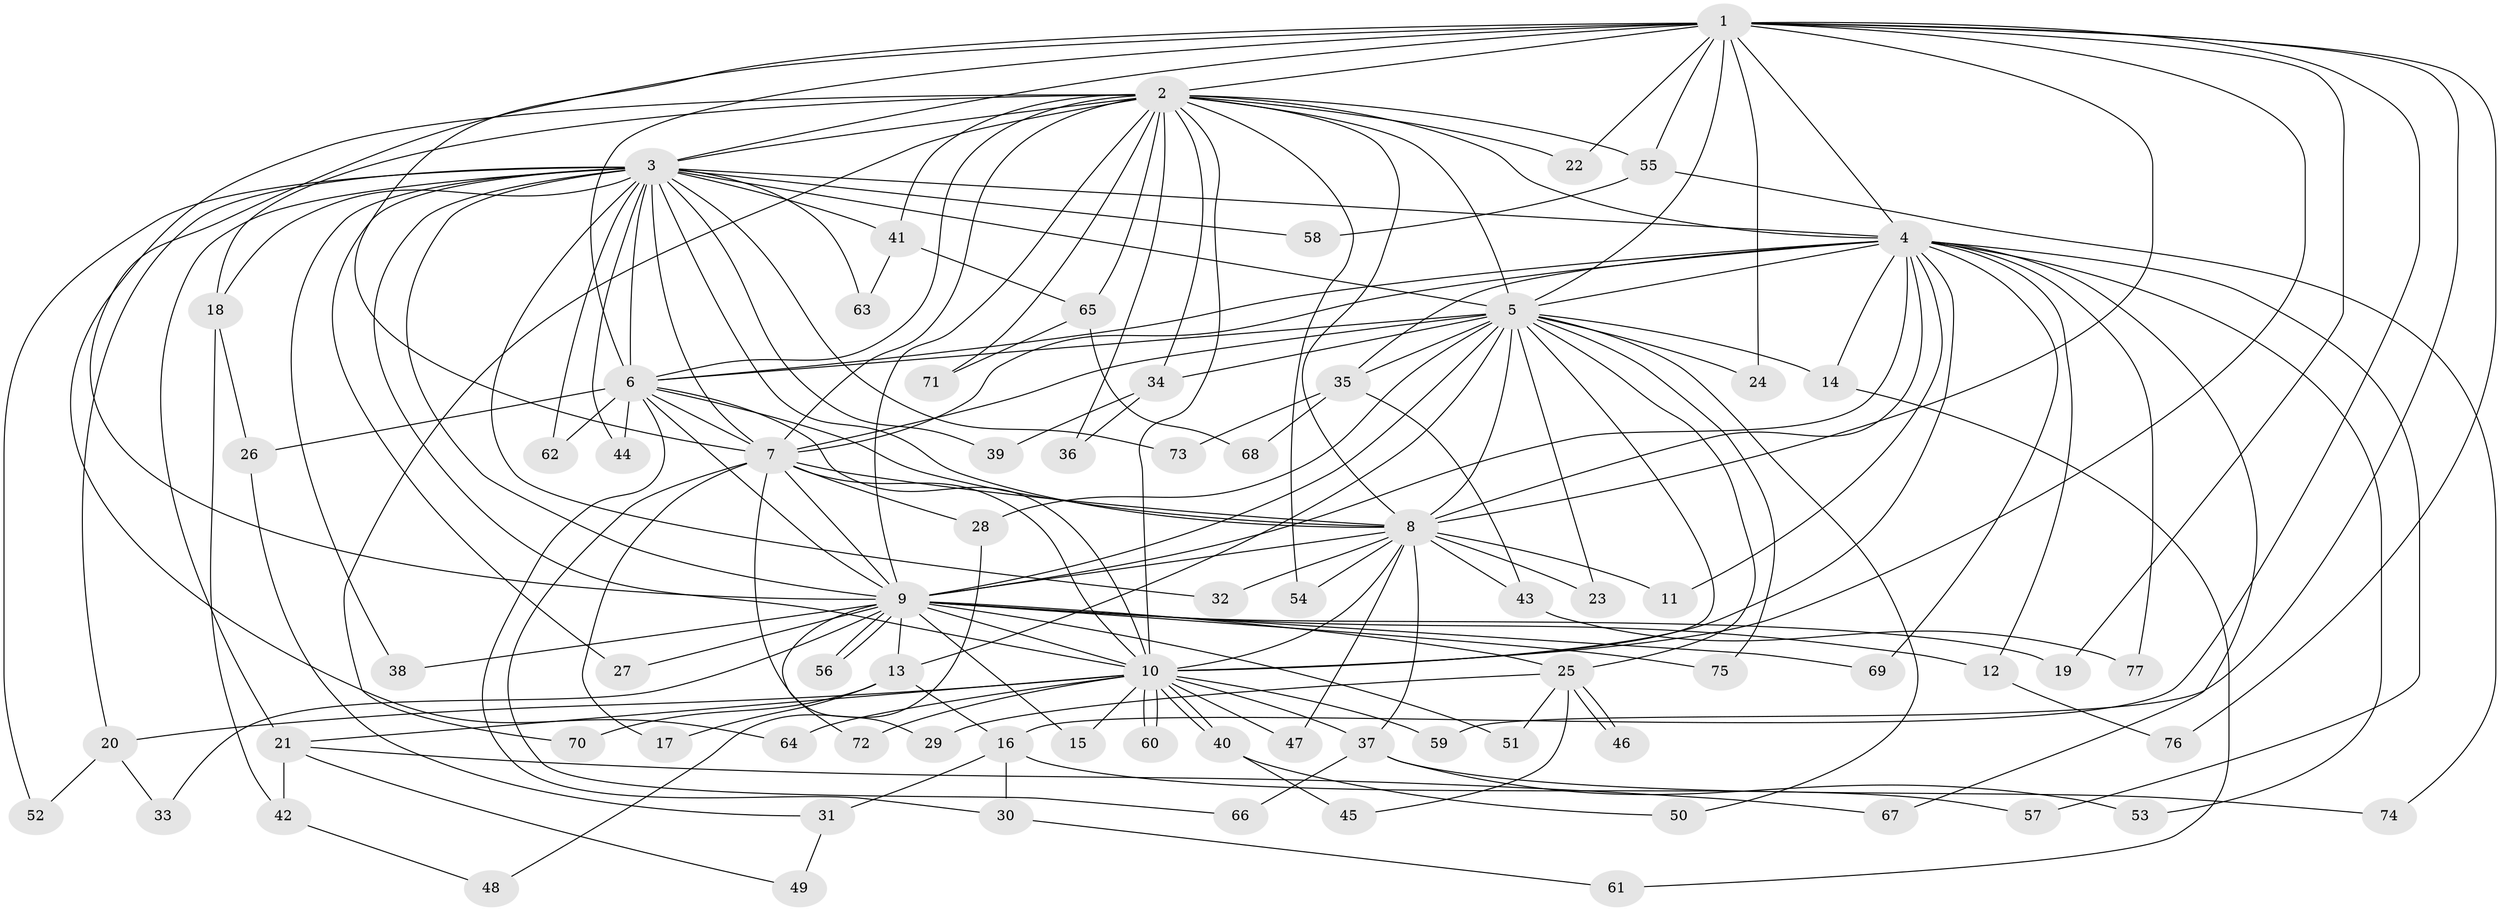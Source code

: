 // Generated by graph-tools (version 1.1) at 2025/49/03/09/25 03:49:43]
// undirected, 77 vertices, 179 edges
graph export_dot {
graph [start="1"]
  node [color=gray90,style=filled];
  1;
  2;
  3;
  4;
  5;
  6;
  7;
  8;
  9;
  10;
  11;
  12;
  13;
  14;
  15;
  16;
  17;
  18;
  19;
  20;
  21;
  22;
  23;
  24;
  25;
  26;
  27;
  28;
  29;
  30;
  31;
  32;
  33;
  34;
  35;
  36;
  37;
  38;
  39;
  40;
  41;
  42;
  43;
  44;
  45;
  46;
  47;
  48;
  49;
  50;
  51;
  52;
  53;
  54;
  55;
  56;
  57;
  58;
  59;
  60;
  61;
  62;
  63;
  64;
  65;
  66;
  67;
  68;
  69;
  70;
  71;
  72;
  73;
  74;
  75;
  76;
  77;
  1 -- 2;
  1 -- 3;
  1 -- 4;
  1 -- 5;
  1 -- 6;
  1 -- 7;
  1 -- 8;
  1 -- 9;
  1 -- 10;
  1 -- 16;
  1 -- 19;
  1 -- 22;
  1 -- 24;
  1 -- 55;
  1 -- 59;
  1 -- 76;
  2 -- 3;
  2 -- 4;
  2 -- 5;
  2 -- 6;
  2 -- 7;
  2 -- 8;
  2 -- 9;
  2 -- 10;
  2 -- 18;
  2 -- 22;
  2 -- 34;
  2 -- 36;
  2 -- 41;
  2 -- 54;
  2 -- 55;
  2 -- 64;
  2 -- 65;
  2 -- 70;
  2 -- 71;
  3 -- 4;
  3 -- 5;
  3 -- 6;
  3 -- 7;
  3 -- 8;
  3 -- 9;
  3 -- 10;
  3 -- 18;
  3 -- 20;
  3 -- 21;
  3 -- 27;
  3 -- 32;
  3 -- 38;
  3 -- 39;
  3 -- 41;
  3 -- 44;
  3 -- 52;
  3 -- 58;
  3 -- 62;
  3 -- 63;
  3 -- 73;
  4 -- 5;
  4 -- 6;
  4 -- 7;
  4 -- 8;
  4 -- 9;
  4 -- 10;
  4 -- 11;
  4 -- 12;
  4 -- 14;
  4 -- 35;
  4 -- 53;
  4 -- 57;
  4 -- 67;
  4 -- 69;
  4 -- 77;
  5 -- 6;
  5 -- 7;
  5 -- 8;
  5 -- 9;
  5 -- 10;
  5 -- 13;
  5 -- 14;
  5 -- 23;
  5 -- 24;
  5 -- 25;
  5 -- 28;
  5 -- 34;
  5 -- 35;
  5 -- 50;
  5 -- 75;
  6 -- 7;
  6 -- 8;
  6 -- 9;
  6 -- 10;
  6 -- 26;
  6 -- 30;
  6 -- 44;
  6 -- 62;
  7 -- 8;
  7 -- 9;
  7 -- 10;
  7 -- 17;
  7 -- 28;
  7 -- 29;
  7 -- 66;
  8 -- 9;
  8 -- 10;
  8 -- 11;
  8 -- 23;
  8 -- 32;
  8 -- 37;
  8 -- 43;
  8 -- 47;
  8 -- 54;
  9 -- 10;
  9 -- 12;
  9 -- 13;
  9 -- 15;
  9 -- 19;
  9 -- 25;
  9 -- 27;
  9 -- 33;
  9 -- 38;
  9 -- 51;
  9 -- 56;
  9 -- 56;
  9 -- 69;
  9 -- 72;
  9 -- 75;
  10 -- 15;
  10 -- 20;
  10 -- 21;
  10 -- 37;
  10 -- 40;
  10 -- 40;
  10 -- 47;
  10 -- 59;
  10 -- 60;
  10 -- 60;
  10 -- 64;
  10 -- 72;
  12 -- 76;
  13 -- 16;
  13 -- 17;
  13 -- 70;
  14 -- 61;
  16 -- 30;
  16 -- 31;
  16 -- 57;
  18 -- 26;
  18 -- 42;
  20 -- 33;
  20 -- 52;
  21 -- 42;
  21 -- 49;
  21 -- 67;
  25 -- 29;
  25 -- 45;
  25 -- 46;
  25 -- 46;
  25 -- 51;
  26 -- 31;
  28 -- 48;
  30 -- 61;
  31 -- 49;
  34 -- 36;
  34 -- 39;
  35 -- 43;
  35 -- 68;
  35 -- 73;
  37 -- 53;
  37 -- 66;
  37 -- 74;
  40 -- 45;
  40 -- 50;
  41 -- 63;
  41 -- 65;
  42 -- 48;
  43 -- 77;
  55 -- 58;
  55 -- 74;
  65 -- 68;
  65 -- 71;
}

